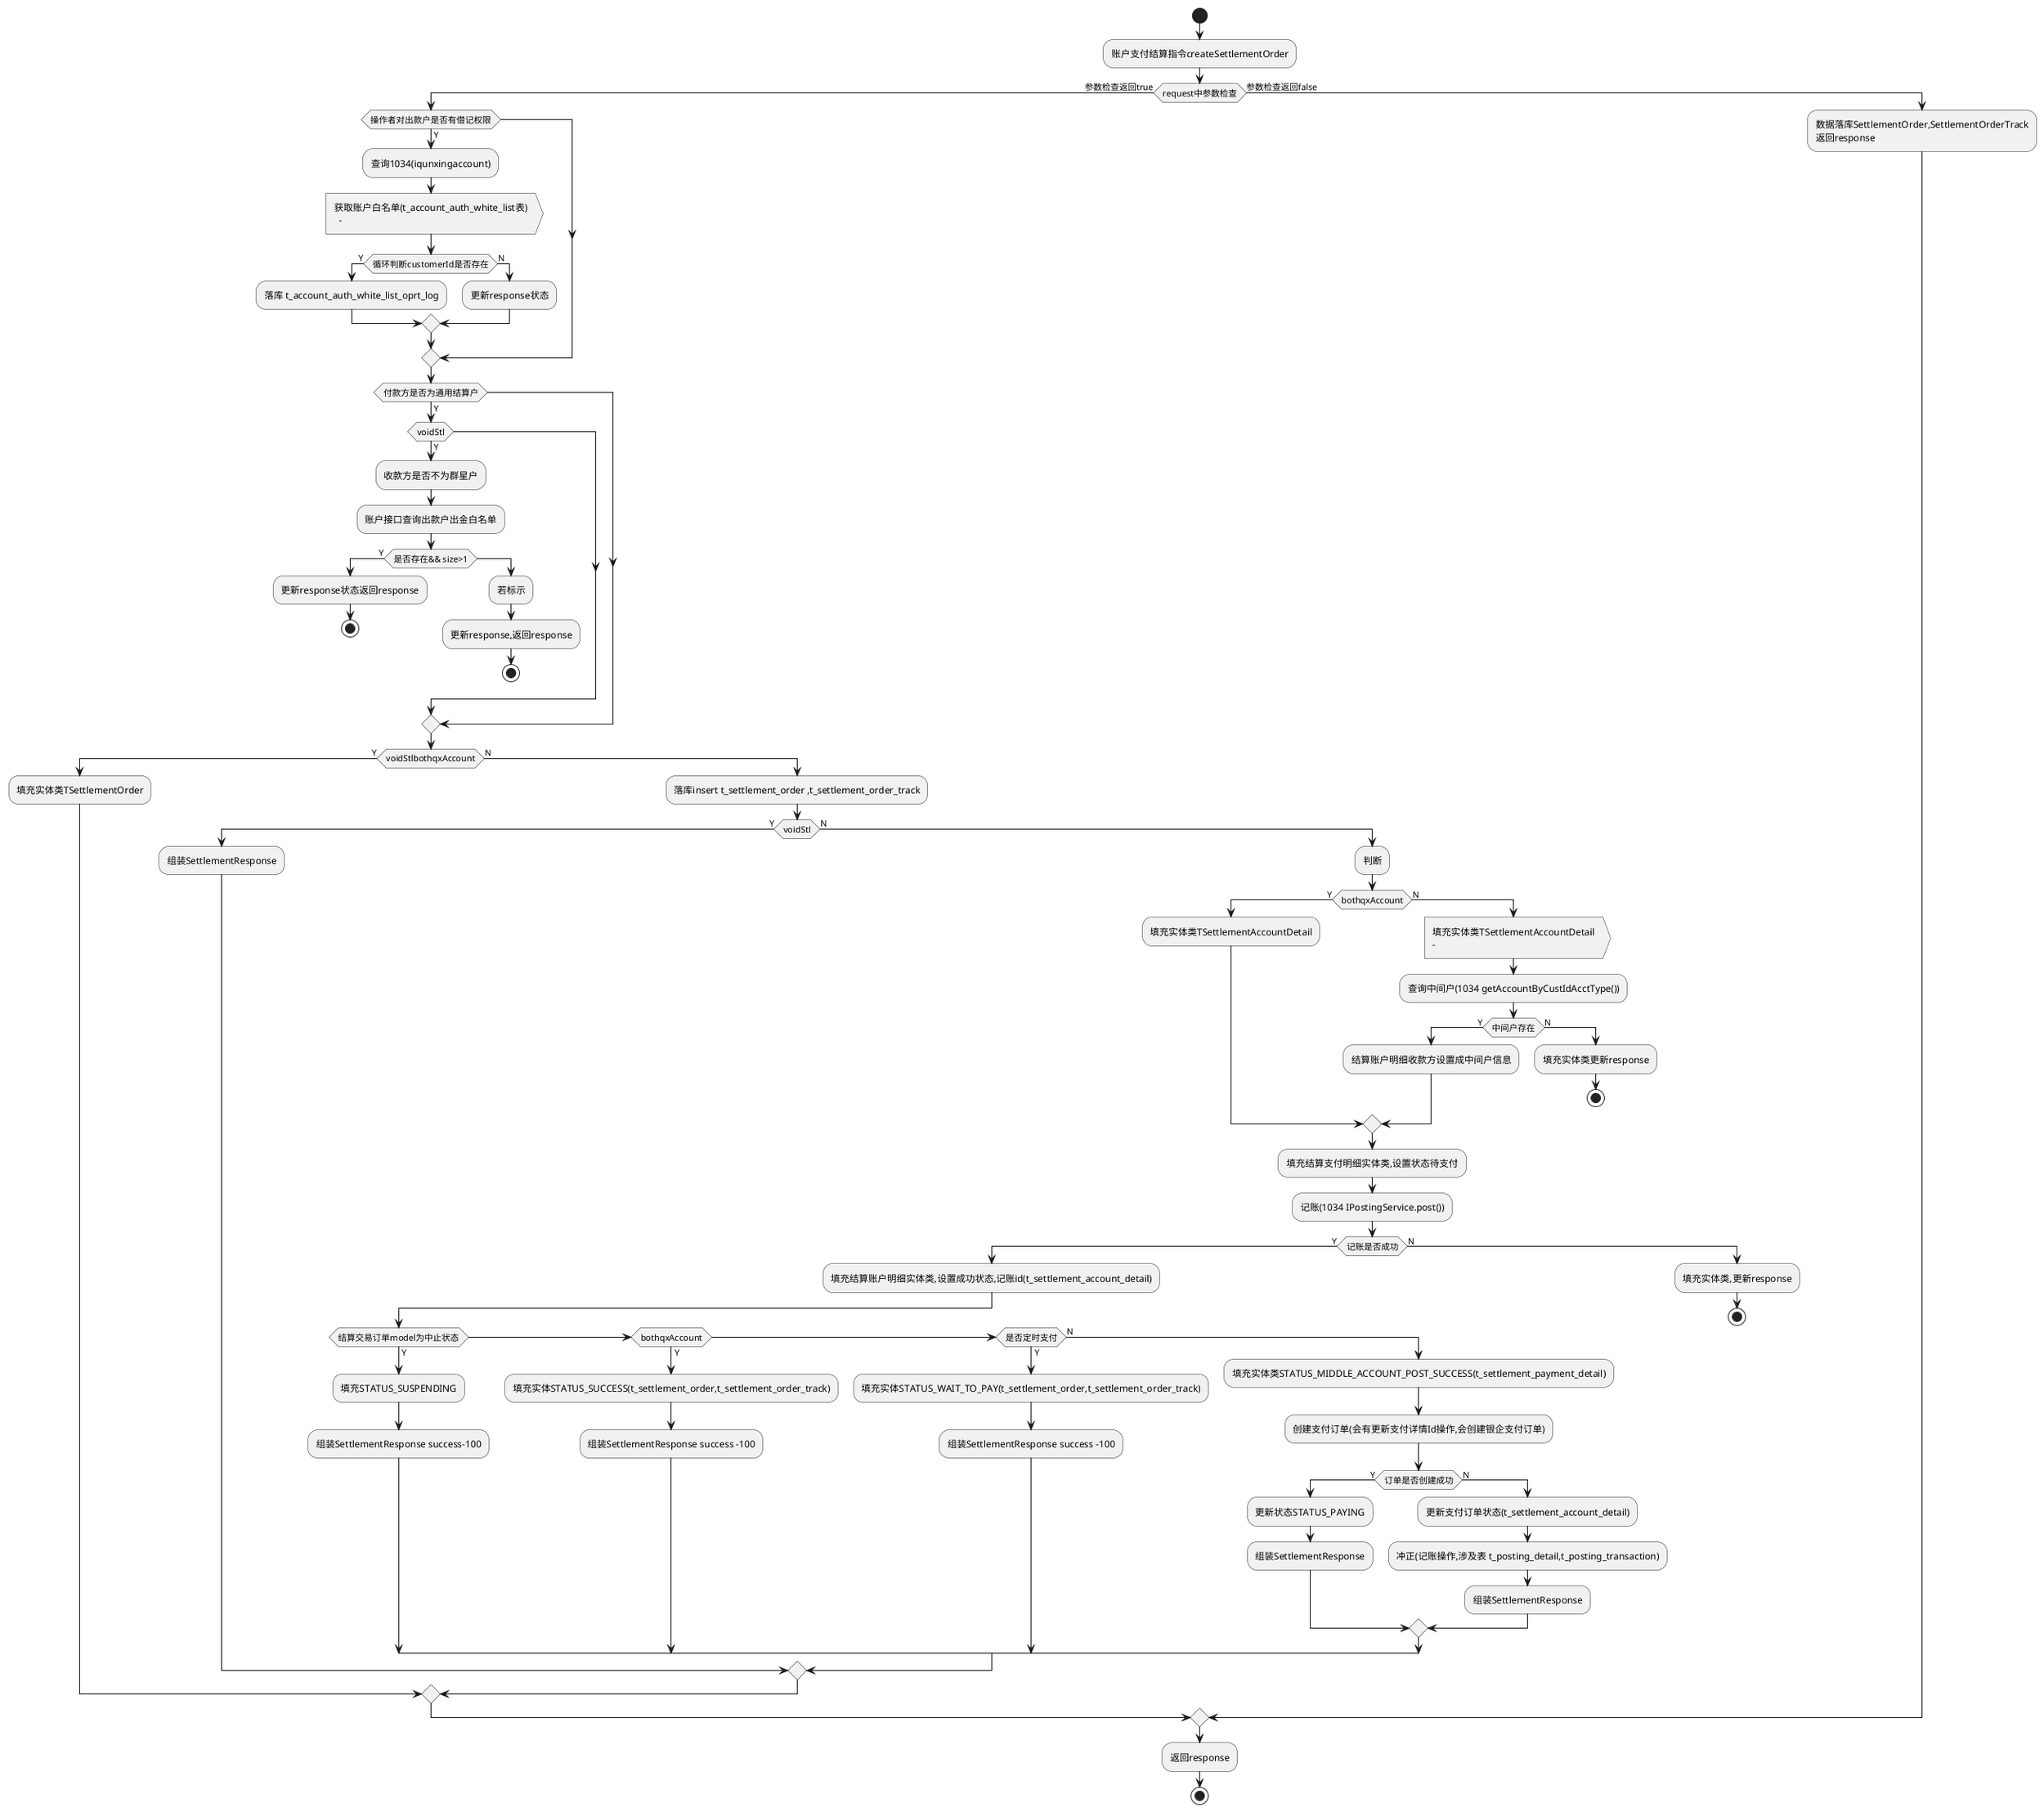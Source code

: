 @startuml
start
:账户支付结算指令createSettlementOrder;
->
if (request中参数检查) then(参数检查返回true)
  ->
  if(操作者对出款户是否有借记权限)then(Y);
  ->
  :查询1034(iqunxingaccount);
  ->
  :获取账户白名单(t_account_auth_white_list表)
    ->
    if(循环判断customerId是否存在)then(Y);
    ->
    :落库 t_account_auth_white_list_oprt_log;
    else(N)
    ->
    :更新response状态;
    endif
  endif

  ->
  if(付款方是否为通用结算户)then(Y);
  ->
    if(voidStl)then(Y);
    ->
    :收款方是否不为群星户;
    ->
    :账户接口查询出款户出金白名单;
    ->
        if(是否存在&& size>1)then(Y);
         ->
        :更新response状态返回response;
        stop
        else()
        ->
        :若标示;
        ->
        :更新response,返回response;
        stop
        endif
    endif
  endif
  if(voidStlbothqxAccount)then(Y);
  ->
  :填充实体类TSettlementOrder;
  else(N)
  ->
  :落库insert t_settlement_order ,t_settlement_order_track;
    ->
    if(voidStl)then(Y);
    ->
    :组装SettlementResponse;
    else(N)
    ->
    :判断;
    ->
        if(bothqxAccount)then(Y);
        ->
        :填充实体类TSettlementAccountDetail;
        else(N)
        ->
        :填充实体类TSettlementAccountDetail
        ->
        :查询中间户(1034 getAccountByCustIdAcctType());
            ->
            if(中间户存在)then(Y);
            ->
            :结算账户明细收款方设置成中间户信息;
            else(N)
            ->
            :填充实体类更新response;
            stop;
            endif
        endif
        ->
        :填充结算支付明细实体类,设置状态待支付;
        ->
        :记账(1034 IPostingService.post());
        ->
        if(记账是否成功)then(Y);
        ->
        :填充结算账户明细实体类,设置成功状态,记账id(t_settlement_account_detail);
            ->
            if(结算交易订单model为中止状态)then(Y);
            ->
            :填充STATUS_SUSPENDING;
            ->
            :组装SettlementResponse success-100;
            elseif(bothqxAccount)then(Y);
            ->
            :填充实体STATUS_SUCCESS(t_settlement_order,t_settlement_order_track);
            ->
            :组装SettlementResponse success -100;
            elseif(是否定时支付)then(Y);
            ->
            :填充实体STATUS_WAIT_TO_PAY(t_settlement_order,t_settlement_order_track);
            ->
            :组装SettlementResponse success -100;
            else(N)
            ->
            :填充实体类STATUS_MIDDLE_ACCOUNT_POST_SUCCESS(t_settlement_payment_detail);
            ->
            :创建支付订单(会有更新支付详情Id操作,会创建银企支付订单);
                ->
                if(订单是否创建成功)then(Y);
                ->
                :更新状态STATUS_PAYING;
                ->
                :组装SettlementResponse;
                else(N)
                ->
                :更新支付订单状态(t_settlement_account_detail);
                ->
                :冲正(记账操作,涉及表 t_posting_detail,t_posting_transaction);
                ->
                :组装SettlementResponse;
                endif
            endif
        else(N)
        ->
        :填充实体类,更新response;
        stop;
        endif
    endif
    ->

  endif

else(参数检查返回false)
  ->
  :数据落库SettlementOrder,SettlementOrderTrack
  返回response;
endif
->
:返回response;
stop


@enduml